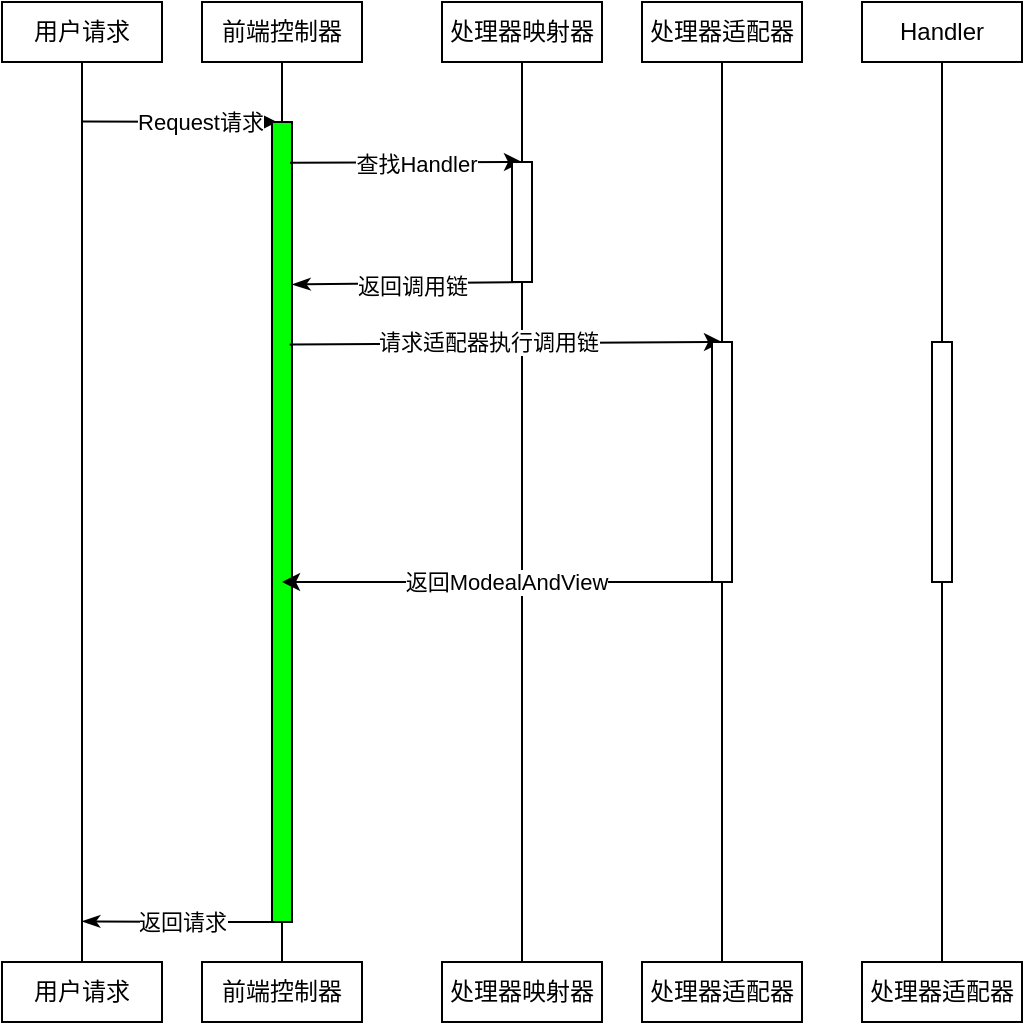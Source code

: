 <mxfile>
    <diagram id="VmkZQTGk2Qkvx3--pydN" name="第 1 页">
        <mxGraphModel dx="1218" dy="701" grid="1" gridSize="10" guides="1" tooltips="1" connect="1" arrows="1" fold="1" page="1" pageScale="1" pageWidth="3300" pageHeight="2339" math="0" shadow="0">
            <root>
                <mxCell id="0"/>
                <mxCell id="1" parent="0"/>
                <mxCell id="8" style="edgeStyle=none;html=1;exitX=0.5;exitY=1;exitDx=0;exitDy=0;entryX=0.5;entryY=0;entryDx=0;entryDy=0;endArrow=none;endFill=0;" edge="1" parent="1" source="6" target="7">
                    <mxGeometry relative="1" as="geometry"/>
                </mxCell>
                <mxCell id="6" value="用户请求" style="rounded=0;whiteSpace=wrap;html=1;" vertex="1" parent="1">
                    <mxGeometry x="170" y="100" width="80" height="30" as="geometry"/>
                </mxCell>
                <mxCell id="7" value="用户请求" style="rounded=0;whiteSpace=wrap;html=1;" vertex="1" parent="1">
                    <mxGeometry x="170" y="580" width="80" height="30" as="geometry"/>
                </mxCell>
                <mxCell id="9" style="edgeStyle=none;html=1;exitX=0.5;exitY=1;exitDx=0;exitDy=0;entryX=0.5;entryY=0;entryDx=0;entryDy=0;endArrow=none;endFill=0;" edge="1" parent="1" source="10" target="11">
                    <mxGeometry relative="1" as="geometry"/>
                </mxCell>
                <mxCell id="10" value="前端控制器" style="rounded=0;whiteSpace=wrap;html=1;" vertex="1" parent="1">
                    <mxGeometry x="270" y="100" width="80" height="30" as="geometry"/>
                </mxCell>
                <mxCell id="11" value="前端控制器" style="rounded=0;whiteSpace=wrap;html=1;" vertex="1" parent="1">
                    <mxGeometry x="270" y="580" width="80" height="30" as="geometry"/>
                </mxCell>
                <mxCell id="13" style="edgeStyle=none;html=1;exitX=0.25;exitY=0;exitDx=0;exitDy=0;endArrow=none;endFill=0;startArrow=classic;startFill=1;" edge="1" parent="1" source="12">
                    <mxGeometry relative="1" as="geometry">
                        <mxPoint x="210" y="159.81" as="targetPoint"/>
                    </mxGeometry>
                </mxCell>
                <mxCell id="14" value="Request请求" style="edgeLabel;html=1;align=center;verticalAlign=middle;resizable=0;points=[];" vertex="1" connectable="0" parent="13">
                    <mxGeometry x="0.263" y="1" relative="1" as="geometry">
                        <mxPoint x="23" y="-1" as="offset"/>
                    </mxGeometry>
                </mxCell>
                <mxCell id="15" value="返回请求" style="edgeStyle=none;html=1;exitX=0.5;exitY=1;exitDx=0;exitDy=0;startArrow=none;startFill=0;endArrow=classicThin;endFill=1;" edge="1" parent="1" source="12">
                    <mxGeometry relative="1" as="geometry">
                        <mxPoint x="210" y="559.667" as="targetPoint"/>
                        <Array as="points">
                            <mxPoint x="290" y="560"/>
                        </Array>
                    </mxGeometry>
                </mxCell>
                <mxCell id="12" value="" style="whiteSpace=wrap;html=1;fillColor=#00FF00;" vertex="1" parent="1">
                    <mxGeometry x="305" y="160" width="10" height="400" as="geometry"/>
                </mxCell>
                <mxCell id="16" style="edgeStyle=none;html=1;exitX=0.5;exitY=1;exitDx=0;exitDy=0;entryX=0.5;entryY=0;entryDx=0;entryDy=0;endArrow=none;endFill=0;" edge="1" parent="1" source="17" target="18">
                    <mxGeometry relative="1" as="geometry"/>
                </mxCell>
                <mxCell id="17" value="处理器映射器" style="rounded=0;whiteSpace=wrap;html=1;" vertex="1" parent="1">
                    <mxGeometry x="390" y="100" width="80" height="30" as="geometry"/>
                </mxCell>
                <mxCell id="18" value="处理器映射器" style="rounded=0;whiteSpace=wrap;html=1;" vertex="1" parent="1">
                    <mxGeometry x="390" y="580" width="80" height="30" as="geometry"/>
                </mxCell>
                <mxCell id="21" style="edgeStyle=none;html=1;exitX=0.5;exitY=0;exitDx=0;exitDy=0;entryX=0.9;entryY=0.051;entryDx=0;entryDy=0;entryPerimeter=0;startArrow=classic;startFill=1;endArrow=none;endFill=0;" edge="1" parent="1" source="19" target="12">
                    <mxGeometry relative="1" as="geometry"/>
                </mxCell>
                <mxCell id="23" value="查找Handler" style="edgeLabel;html=1;align=center;verticalAlign=middle;resizable=0;points=[];" vertex="1" connectable="0" parent="21">
                    <mxGeometry x="0.27" relative="1" as="geometry">
                        <mxPoint x="20" as="offset"/>
                    </mxGeometry>
                </mxCell>
                <mxCell id="22" value="返回调用链" style="edgeStyle=none;html=1;exitX=0.5;exitY=1;exitDx=0;exitDy=0;entryX=1.02;entryY=0.203;entryDx=0;entryDy=0;entryPerimeter=0;startArrow=none;startFill=0;endArrow=classicThin;endFill=1;" edge="1" parent="1" source="19" target="12">
                    <mxGeometry x="-0.038" y="1" relative="1" as="geometry">
                        <mxPoint as="offset"/>
                    </mxGeometry>
                </mxCell>
                <mxCell id="19" value="" style="whiteSpace=wrap;html=1;" vertex="1" parent="1">
                    <mxGeometry x="425" y="180" width="10" height="60" as="geometry"/>
                </mxCell>
                <mxCell id="24" style="edgeStyle=none;html=1;exitX=0.5;exitY=1;exitDx=0;exitDy=0;entryX=0.5;entryY=0;entryDx=0;entryDy=0;endArrow=none;endFill=0;" edge="1" parent="1" source="25" target="26">
                    <mxGeometry relative="1" as="geometry"/>
                </mxCell>
                <mxCell id="25" value="处理器适配器" style="rounded=0;whiteSpace=wrap;html=1;" vertex="1" parent="1">
                    <mxGeometry x="490" y="100" width="80" height="30" as="geometry"/>
                </mxCell>
                <mxCell id="26" value="处理器适配器" style="rounded=0;whiteSpace=wrap;html=1;" vertex="1" parent="1">
                    <mxGeometry x="490" y="580" width="80" height="30" as="geometry"/>
                </mxCell>
                <mxCell id="28" style="edgeStyle=none;html=1;exitX=0.5;exitY=0;exitDx=0;exitDy=0;entryX=0.886;entryY=0.278;entryDx=0;entryDy=0;entryPerimeter=0;startArrow=classic;startFill=1;endArrow=none;endFill=0;" edge="1" parent="1" source="27" target="12">
                    <mxGeometry relative="1" as="geometry"/>
                </mxCell>
                <mxCell id="30" value="请求适配器执行调用链" style="edgeLabel;html=1;align=center;verticalAlign=middle;resizable=0;points=[];" vertex="1" connectable="0" parent="28">
                    <mxGeometry x="-0.124" y="-1" relative="1" as="geometry">
                        <mxPoint x="-23" as="offset"/>
                    </mxGeometry>
                </mxCell>
                <mxCell id="29" style="edgeStyle=none;html=1;exitX=0.5;exitY=1;exitDx=0;exitDy=0;entryX=0.5;entryY=0.575;entryDx=0;entryDy=0;entryPerimeter=0;startArrow=none;startFill=0;endArrow=classic;endFill=1;" edge="1" parent="1" source="27" target="12">
                    <mxGeometry relative="1" as="geometry"/>
                </mxCell>
                <mxCell id="31" value="返回ModealAndView" style="edgeLabel;html=1;align=center;verticalAlign=middle;resizable=0;points=[];" vertex="1" connectable="0" parent="29">
                    <mxGeometry x="0.104" relative="1" as="geometry">
                        <mxPoint x="13" as="offset"/>
                    </mxGeometry>
                </mxCell>
                <mxCell id="27" value="" style="whiteSpace=wrap;html=1;" vertex="1" parent="1">
                    <mxGeometry x="525" y="270" width="10" height="120" as="geometry"/>
                </mxCell>
                <mxCell id="32" style="edgeStyle=none;html=1;exitX=0.5;exitY=1;exitDx=0;exitDy=0;entryX=0.5;entryY=0;entryDx=0;entryDy=0;endArrow=none;endFill=0;" edge="1" parent="1" source="33" target="34">
                    <mxGeometry relative="1" as="geometry"/>
                </mxCell>
                <mxCell id="33" value="Handler" style="rounded=0;whiteSpace=wrap;html=1;" vertex="1" parent="1">
                    <mxGeometry x="600" y="100" width="80" height="30" as="geometry"/>
                </mxCell>
                <mxCell id="34" value="处理器适配器" style="rounded=0;whiteSpace=wrap;html=1;" vertex="1" parent="1">
                    <mxGeometry x="600" y="580" width="80" height="30" as="geometry"/>
                </mxCell>
                <mxCell id="35" value="" style="whiteSpace=wrap;html=1;" vertex="1" parent="1">
                    <mxGeometry x="635" y="270" width="10" height="120" as="geometry"/>
                </mxCell>
            </root>
        </mxGraphModel>
    </diagram>
</mxfile>